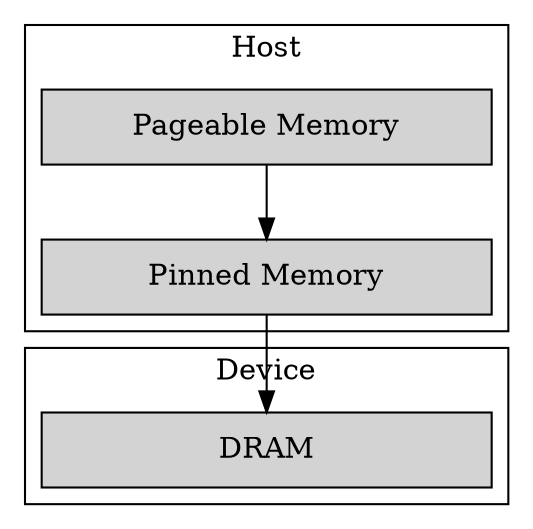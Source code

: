 digraph pageableDataTransfer
{
	// rankdir = LR;
	compound = true;
	node [fixedsize=true,width=3];
	subgraph clusterDevice
	{
		node [style=filled];
		shape = box;
		DRAM
		[
		shape=box
		label="DRAM"
		];
		label = "Device";
	}
	subgraph clusterHost
	{
		node [style=filled];
		shape=box;
		pageableMem
		[
		shape=box
		label="Pageable Memory"
		]
		pinnedMem
		[
		shape=box
		label="Pinned Memory"
		]
		pageableMem -> pinnedMem;
		label="Host";
	}
	pinnedMem -> DRAM;
}
